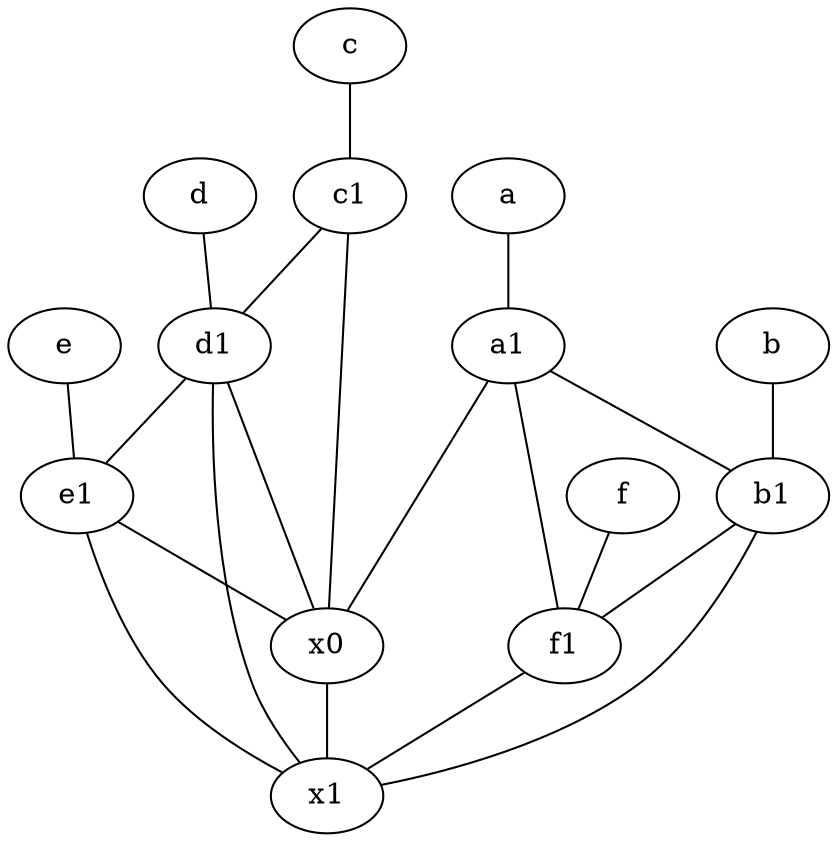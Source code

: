 graph {
	node [labelfontsize=50]
	a1 [labelfontsize=50 pos="8,3!"]
	d1 [labelfontsize=50 pos="3,5!"]
	x0 [labelfontsize=50]
	f1 [labelfontsize=50 pos="3,8!"]
	a [labelfontsize=50 pos="8,2!"]
	b [labelfontsize=50 pos="10,4!"]
	e [labelfontsize=50 pos="7,9!"]
	e1 [labelfontsize=50 pos="7,7!"]
	b1 [labelfontsize=50 pos="9,4!"]
	x1 [labelfontsize=50]
	f [labelfontsize=50 pos="3,9!"]
	d [labelfontsize=50 pos="2,5!"]
	c [labelfontsize=50 pos="4.5,2!"]
	c1 [labelfontsize=50 pos="4.5,3!"]
	a -- a1
	e -- e1
	c -- c1
	a1 -- f1
	d1 -- x1
	d1 -- x0
	b1 -- f1
	c1 -- x0
	e1 -- x0
	b -- b1
	d -- d1
	d1 -- e1
	x0 -- x1
	c1 -- d1
	f -- f1
	f1 -- x1
	e1 -- x1
	a1 -- b1
	b1 -- x1
	a1 -- x0
}
